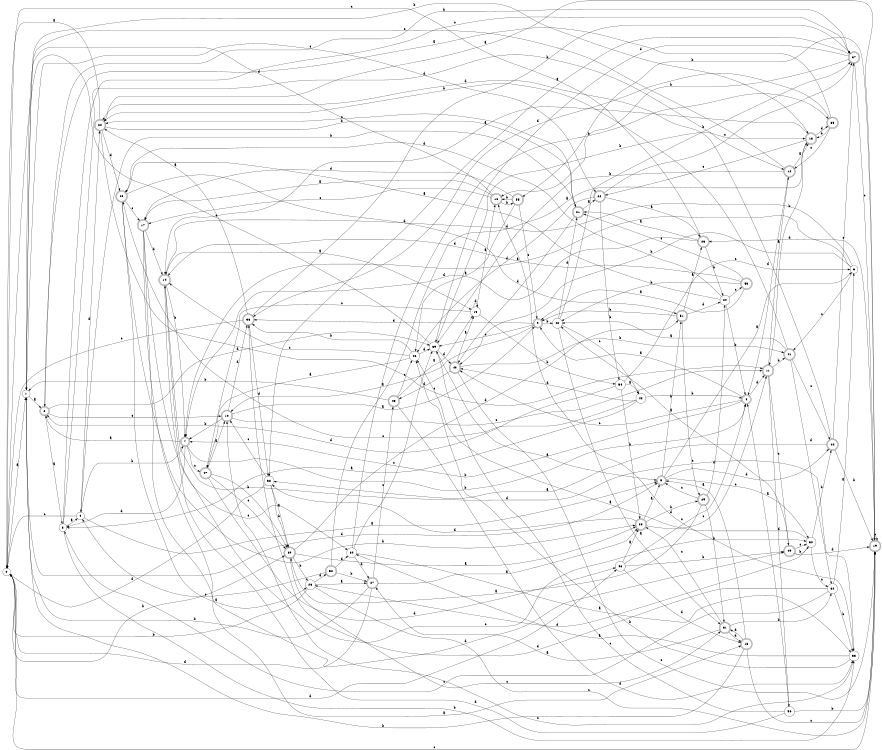 digraph n46_8 {
__start0 [label="" shape="none"];

rankdir=LR;
size="8,5";

s0 [style="filled", color="black", fillcolor="white" shape="circle", label="0"];
s1 [style="filled", color="black", fillcolor="white" shape="circle", label="1"];
s2 [style="rounded,filled", color="black", fillcolor="white" shape="doublecircle", label="2"];
s3 [style="filled", color="black", fillcolor="white" shape="circle", label="3"];
s4 [style="filled", color="black", fillcolor="white" shape="circle", label="4"];
s5 [style="rounded,filled", color="black", fillcolor="white" shape="doublecircle", label="5"];
s6 [style="filled", color="black", fillcolor="white" shape="circle", label="6"];
s7 [style="rounded,filled", color="black", fillcolor="white" shape="doublecircle", label="7"];
s8 [style="rounded,filled", color="black", fillcolor="white" shape="doublecircle", label="8"];
s9 [style="rounded,filled", color="black", fillcolor="white" shape="doublecircle", label="9"];
s10 [style="rounded,filled", color="black", fillcolor="white" shape="doublecircle", label="10"];
s11 [style="rounded,filled", color="black", fillcolor="white" shape="doublecircle", label="11"];
s12 [style="rounded,filled", color="black", fillcolor="white" shape="doublecircle", label="12"];
s13 [style="rounded,filled", color="black", fillcolor="white" shape="doublecircle", label="13"];
s14 [style="rounded,filled", color="black", fillcolor="white" shape="doublecircle", label="14"];
s15 [style="filled", color="black", fillcolor="white" shape="circle", label="15"];
s16 [style="rounded,filled", color="black", fillcolor="white" shape="doublecircle", label="16"];
s17 [style="rounded,filled", color="black", fillcolor="white" shape="doublecircle", label="17"];
s18 [style="rounded,filled", color="black", fillcolor="white" shape="doublecircle", label="18"];
s19 [style="rounded,filled", color="black", fillcolor="white" shape="doublecircle", label="19"];
s20 [style="rounded,filled", color="black", fillcolor="white" shape="doublecircle", label="20"];
s21 [style="rounded,filled", color="black", fillcolor="white" shape="doublecircle", label="21"];
s22 [style="rounded,filled", color="black", fillcolor="white" shape="doublecircle", label="22"];
s23 [style="rounded,filled", color="black", fillcolor="white" shape="doublecircle", label="23"];
s24 [style="filled", color="black", fillcolor="white" shape="circle", label="24"];
s25 [style="rounded,filled", color="black", fillcolor="white" shape="doublecircle", label="25"];
s26 [style="filled", color="black", fillcolor="white" shape="circle", label="26"];
s27 [style="rounded,filled", color="black", fillcolor="white" shape="doublecircle", label="27"];
s28 [style="rounded,filled", color="black", fillcolor="white" shape="doublecircle", label="28"];
s29 [style="rounded,filled", color="black", fillcolor="white" shape="doublecircle", label="29"];
s30 [style="rounded,filled", color="black", fillcolor="white" shape="doublecircle", label="30"];
s31 [style="rounded,filled", color="black", fillcolor="white" shape="doublecircle", label="31"];
s32 [style="filled", color="black", fillcolor="white" shape="circle", label="32"];
s33 [style="filled", color="black", fillcolor="white" shape="circle", label="33"];
s34 [style="filled", color="black", fillcolor="white" shape="circle", label="34"];
s35 [style="rounded,filled", color="black", fillcolor="white" shape="doublecircle", label="35"];
s36 [style="rounded,filled", color="black", fillcolor="white" shape="doublecircle", label="36"];
s37 [style="rounded,filled", color="black", fillcolor="white" shape="doublecircle", label="37"];
s38 [style="filled", color="black", fillcolor="white" shape="circle", label="38"];
s39 [style="filled", color="black", fillcolor="white" shape="circle", label="39"];
s40 [style="rounded,filled", color="black", fillcolor="white" shape="doublecircle", label="40"];
s41 [style="rounded,filled", color="black", fillcolor="white" shape="doublecircle", label="41"];
s42 [style="filled", color="black", fillcolor="white" shape="circle", label="42"];
s43 [style="filled", color="black", fillcolor="white" shape="circle", label="43"];
s44 [style="rounded,filled", color="black", fillcolor="white" shape="doublecircle", label="44"];
s45 [style="rounded,filled", color="black", fillcolor="white" shape="doublecircle", label="45"];
s46 [style="filled", color="black", fillcolor="white" shape="circle", label="46"];
s47 [style="rounded,filled", color="black", fillcolor="white" shape="doublecircle", label="47"];
s48 [style="filled", color="black", fillcolor="white" shape="circle", label="48"];
s49 [style="rounded,filled", color="black", fillcolor="white" shape="doublecircle", label="49"];
s50 [style="filled", color="black", fillcolor="white" shape="circle", label="50"];
s51 [style="rounded,filled", color="black", fillcolor="white" shape="doublecircle", label="51"];
s52 [style="rounded,filled", color="black", fillcolor="white" shape="doublecircle", label="52"];
s53 [style="rounded,filled", color="black", fillcolor="white" shape="doublecircle", label="53"];
s54 [style="filled", color="black", fillcolor="white" shape="circle", label="54"];
s55 [style="rounded,filled", color="black", fillcolor="white" shape="doublecircle", label="55"];
s56 [style="filled", color="black", fillcolor="white" shape="circle", label="56"];
s0 -> s1 [label="a"];
s0 -> s30 [label="b"];
s0 -> s19 [label="c"];
s0 -> s48 [label="d"];
s1 -> s2 [label="a"];
s1 -> s13 [label="b"];
s1 -> s22 [label="c"];
s1 -> s5 [label="d"];
s2 -> s3 [label="a"];
s2 -> s37 [label="b"];
s2 -> s10 [label="c"];
s2 -> s39 [label="d"];
s3 -> s4 [label="a"];
s3 -> s33 [label="b"];
s3 -> s37 [label="c"];
s3 -> s12 [label="d"];
s4 -> s5 [label="a"];
s4 -> s7 [label="b"];
s4 -> s0 [label="c"];
s4 -> s20 [label="d"];
s5 -> s6 [label="a"];
s5 -> s51 [label="b"];
s5 -> s50 [label="c"];
s5 -> s44 [label="d"];
s6 -> s7 [label="a"];
s6 -> s40 [label="b"];
s6 -> s41 [label="c"];
s6 -> s14 [label="d"];
s7 -> s2 [label="a"];
s7 -> s8 [label="b"];
s7 -> s47 [label="c"];
s7 -> s3 [label="d"];
s8 -> s9 [label="a"];
s8 -> s7 [label="b"];
s8 -> s40 [label="c"];
s8 -> s11 [label="d"];
s9 -> s10 [label="a"];
s9 -> s42 [label="b"];
s9 -> s39 [label="c"];
s9 -> s36 [label="d"];
s10 -> s9 [label="a"];
s10 -> s7 [label="b"];
s10 -> s11 [label="c"];
s10 -> s36 [label="d"];
s11 -> s12 [label="a"];
s11 -> s41 [label="b"];
s11 -> s49 [label="c"];
s11 -> s56 [label="d"];
s12 -> s13 [label="a"];
s12 -> s39 [label="b"];
s12 -> s1 [label="c"];
s12 -> s8 [label="d"];
s13 -> s14 [label="a"];
s13 -> s11 [label="b"];
s13 -> s22 [label="c"];
s13 -> s35 [label="d"];
s14 -> s15 [label="a"];
s14 -> s7 [label="b"];
s14 -> s50 [label="c"];
s14 -> s33 [label="d"];
s15 -> s16 [label="a"];
s15 -> s54 [label="b"];
s15 -> s47 [label="c"];
s15 -> s15 [label="d"];
s16 -> s17 [label="a"];
s16 -> s55 [label="b"];
s16 -> s17 [label="c"];
s16 -> s1 [label="d"];
s17 -> s18 [label="a"];
s17 -> s14 [label="b"];
s17 -> s34 [label="c"];
s17 -> s49 [label="d"];
s18 -> s5 [label="a"];
s18 -> s1 [label="b"];
s18 -> s19 [label="c"];
s18 -> s31 [label="d"];
s19 -> s20 [label="a"];
s19 -> s55 [label="b"];
s19 -> s19 [label="c"];
s19 -> s23 [label="d"];
s20 -> s0 [label="a"];
s20 -> s21 [label="b"];
s20 -> s11 [label="c"];
s20 -> s25 [label="d"];
s21 -> s22 [label="a"];
s21 -> s4 [label="b"];
s21 -> s20 [label="c"];
s21 -> s40 [label="d"];
s22 -> s23 [label="a"];
s22 -> s54 [label="b"];
s22 -> s37 [label="c"];
s22 -> s46 [label="d"];
s23 -> s21 [label="a"];
s23 -> s24 [label="b"];
s23 -> s0 [label="c"];
s23 -> s7 [label="d"];
s24 -> s25 [label="a"];
s24 -> s8 [label="b"];
s24 -> s53 [label="c"];
s24 -> s25 [label="d"];
s25 -> s26 [label="a"];
s25 -> s28 [label="b"];
s25 -> s17 [label="c"];
s25 -> s51 [label="d"];
s26 -> s27 [label="a"];
s26 -> s0 [label="b"];
s26 -> s19 [label="c"];
s26 -> s52 [label="d"];
s27 -> s28 [label="a"];
s27 -> s1 [label="b"];
s27 -> s45 [label="c"];
s27 -> s0 [label="d"];
s28 -> s5 [label="a"];
s28 -> s29 [label="b"];
s28 -> s11 [label="c"];
s28 -> s38 [label="d"];
s29 -> s30 [label="a"];
s29 -> s31 [label="b"];
s29 -> s5 [label="c"];
s29 -> s24 [label="d"];
s30 -> s28 [label="a"];
s30 -> s26 [label="b"];
s30 -> s31 [label="c"];
s30 -> s51 [label="d"];
s31 -> s27 [label="a"];
s31 -> s32 [label="b"];
s31 -> s28 [label="c"];
s31 -> s18 [label="d"];
s32 -> s6 [label="a"];
s32 -> s33 [label="b"];
s32 -> s3 [label="c"];
s32 -> s36 [label="d"];
s33 -> s34 [label="a"];
s33 -> s46 [label="b"];
s33 -> s10 [label="c"];
s33 -> s16 [label="d"];
s34 -> s33 [label="a"];
s34 -> s35 [label="b"];
s34 -> s39 [label="c"];
s34 -> s27 [label="d"];
s35 -> s2 [label="a"];
s35 -> s13 [label="b"];
s35 -> s12 [label="c"];
s35 -> s36 [label="d"];
s36 -> s20 [label="a"];
s36 -> s37 [label="b"];
s36 -> s0 [label="c"];
s36 -> s38 [label="d"];
s37 -> s38 [label="a"];
s37 -> s16 [label="b"];
s37 -> s19 [label="c"];
s37 -> s39 [label="d"];
s38 -> s30 [label="a"];
s38 -> s30 [label="b"];
s38 -> s10 [label="c"];
s38 -> s0 [label="d"];
s39 -> s5 [label="a"];
s39 -> s13 [label="b"];
s39 -> s0 [label="c"];
s39 -> s40 [label="d"];
s40 -> s15 [label="a"];
s40 -> s41 [label="b"];
s40 -> s19 [label="c"];
s40 -> s45 [label="d"];
s41 -> s42 [label="a"];
s41 -> s20 [label="b"];
s41 -> s44 [label="c"];
s41 -> s32 [label="d"];
s42 -> s31 [label="a"];
s42 -> s37 [label="b"];
s42 -> s43 [label="c"];
s42 -> s21 [label="d"];
s43 -> s3 [label="a"];
s43 -> s8 [label="b"];
s43 -> s25 [label="c"];
s43 -> s40 [label="d"];
s44 -> s38 [label="a"];
s44 -> s19 [label="b"];
s44 -> s37 [label="c"];
s44 -> s20 [label="d"];
s45 -> s15 [label="a"];
s45 -> s1 [label="b"];
s45 -> s46 [label="c"];
s45 -> s33 [label="d"];
s46 -> s47 [label="a"];
s46 -> s36 [label="b"];
s46 -> s14 [label="c"];
s46 -> s39 [label="d"];
s47 -> s10 [label="a"];
s47 -> s30 [label="b"];
s47 -> s30 [label="c"];
s47 -> s48 [label="d"];
s48 -> s28 [label="a"];
s48 -> s49 [label="b"];
s48 -> s8 [label="c"];
s48 -> s18 [label="d"];
s49 -> s42 [label="a"];
s49 -> s50 [label="b"];
s49 -> s50 [label="c"];
s49 -> s19 [label="d"];
s50 -> s46 [label="a"];
s50 -> s44 [label="b"];
s50 -> s32 [label="c"];
s50 -> s26 [label="d"];
s51 -> s23 [label="a"];
s51 -> s9 [label="b"];
s51 -> s29 [label="c"];
s51 -> s24 [label="d"];
s52 -> s13 [label="a"];
s52 -> s27 [label="b"];
s52 -> s4 [label="c"];
s52 -> s34 [label="d"];
s53 -> s9 [label="a"];
s53 -> s42 [label="b"];
s53 -> s21 [label="c"];
s53 -> s14 [label="d"];
s54 -> s43 [label="a"];
s54 -> s28 [label="b"];
s54 -> s6 [label="c"];
s54 -> s2 [label="d"];
s55 -> s46 [label="a"];
s55 -> s16 [label="b"];
s55 -> s9 [label="c"];
s55 -> s17 [label="d"];
s56 -> s8 [label="a"];
s56 -> s19 [label="b"];
s56 -> s39 [label="c"];
s56 -> s14 [label="d"];

}